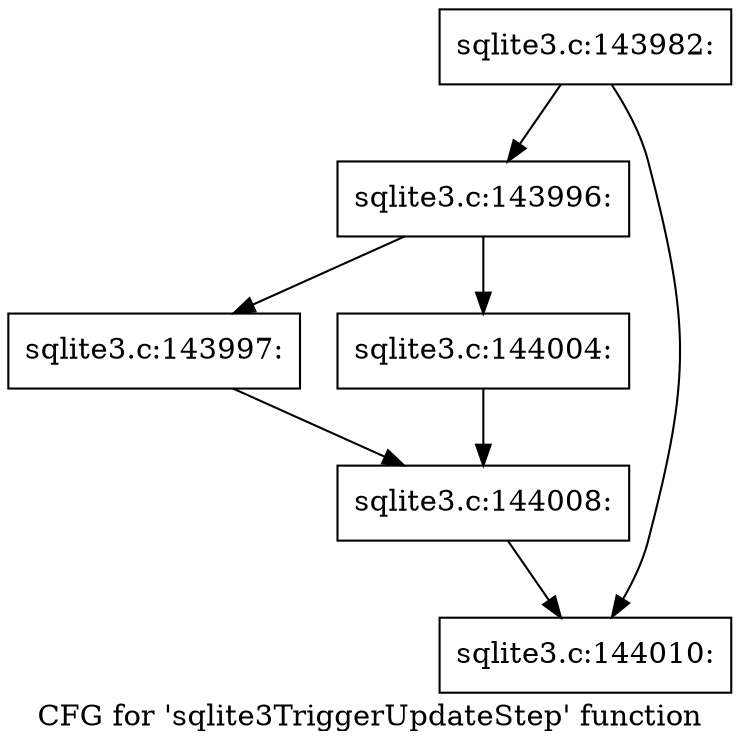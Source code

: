 digraph "CFG for 'sqlite3TriggerUpdateStep' function" {
	label="CFG for 'sqlite3TriggerUpdateStep' function";

	Node0x55c0fa25bbb0 [shape=record,label="{sqlite3.c:143982:}"];
	Node0x55c0fa25bbb0 -> Node0x55c0f64eb460;
	Node0x55c0fa25bbb0 -> Node0x55c0fa27a4f0;
	Node0x55c0f64eb460 [shape=record,label="{sqlite3.c:143996:}"];
	Node0x55c0f64eb460 -> Node0x55c0fa27a9c0;
	Node0x55c0f64eb460 -> Node0x55c0fa27aa60;
	Node0x55c0fa27a9c0 [shape=record,label="{sqlite3.c:143997:}"];
	Node0x55c0fa27a9c0 -> Node0x55c0fa27aa10;
	Node0x55c0fa27aa60 [shape=record,label="{sqlite3.c:144004:}"];
	Node0x55c0fa27aa60 -> Node0x55c0fa27aa10;
	Node0x55c0fa27aa10 [shape=record,label="{sqlite3.c:144008:}"];
	Node0x55c0fa27aa10 -> Node0x55c0fa27a4f0;
	Node0x55c0fa27a4f0 [shape=record,label="{sqlite3.c:144010:}"];
}
